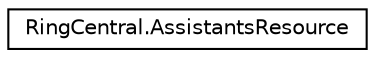 digraph "Graphical Class Hierarchy"
{
 // LATEX_PDF_SIZE
  edge [fontname="Helvetica",fontsize="10",labelfontname="Helvetica",labelfontsize="10"];
  node [fontname="Helvetica",fontsize="10",shape=record];
  rankdir="LR";
  Node0 [label="RingCentral.AssistantsResource",height=0.2,width=0.4,color="black", fillcolor="white", style="filled",URL="$classRingCentral_1_1AssistantsResource.html",tooltip=" "];
}
